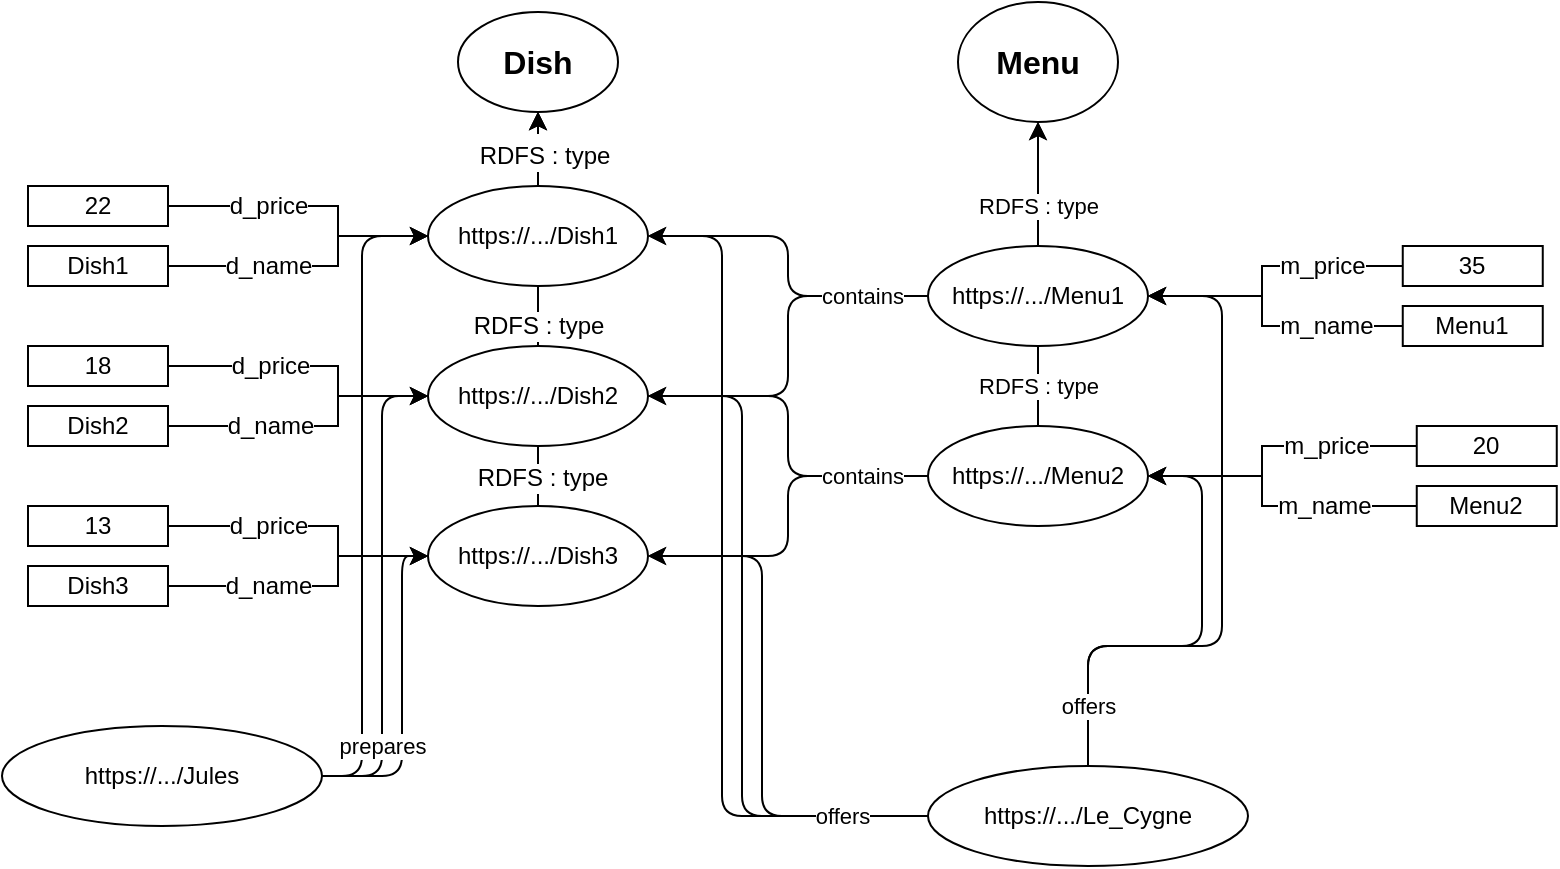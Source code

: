<mxfile version="13.0.9">
    <diagram id="6hGFLwfOUW9BJ-s0fimq" name="Page-1">
        <mxGraphModel dx="391" dy="276" grid="1" gridSize="10" guides="1" tooltips="1" connect="1" arrows="1" fold="1" page="1" pageScale="1" pageWidth="827" pageHeight="1169" math="0" shadow="0">
            <root>
                <mxCell id="0"/>
                <mxCell id="1" parent="0"/>
                <mxCell id="69" style="edgeStyle=orthogonalEdgeStyle;rounded=1;orthogonalLoop=1;jettySize=auto;html=1;entryX=0.5;entryY=1;entryDx=0;entryDy=0;fontSize=16;" parent="1" source="2" target="63" edge="1">
                    <mxGeometry relative="1" as="geometry"/>
                </mxCell>
                <mxCell id="68" style="edgeStyle=orthogonalEdgeStyle;rounded=1;orthogonalLoop=1;jettySize=auto;html=1;entryX=0.5;entryY=1;entryDx=0;entryDy=0;fontSize=16;" parent="1" source="3" target="63" edge="1">
                    <mxGeometry relative="1" as="geometry"/>
                </mxCell>
                <mxCell id="67" value="RDFS : type" style="edgeStyle=orthogonalEdgeStyle;rounded=1;orthogonalLoop=1;jettySize=auto;html=1;fontSize=12;" parent="1" edge="1">
                    <mxGeometry x="-0.086" relative="1" as="geometry">
                        <mxPoint x="318" y="440" as="sourcePoint"/>
                        <mxPoint x="318" y="243" as="targetPoint"/>
                        <Array as="points">
                            <mxPoint x="318" y="340"/>
                            <mxPoint x="318" y="340"/>
                        </Array>
                        <mxPoint as="offset"/>
                    </mxGeometry>
                </mxCell>
                <mxCell id="70" value="&lt;font style=&quot;font-size: 12px&quot;&gt;RDFS : type&lt;/font&gt;" style="edgeLabel;html=1;align=center;verticalAlign=middle;resizable=0;points=[];fontSize=16;" parent="67" vertex="1" connectable="0">
                    <mxGeometry x="0.795" y="-3" relative="1" as="geometry">
                        <mxPoint as="offset"/>
                    </mxGeometry>
                </mxCell>
                <mxCell id="72" value="RDFS : type" style="edgeLabel;html=1;align=center;verticalAlign=middle;resizable=0;points=[];fontSize=12;" parent="67" vertex="1" connectable="0">
                    <mxGeometry x="0.015" y="-86" relative="1" as="geometry">
                        <mxPoint x="-84" y="86" as="offset"/>
                    </mxGeometry>
                </mxCell>
                <mxCell id="4" value="https://.../Dish3" style="ellipse;whiteSpace=wrap;html=1;" parent="1" vertex="1">
                    <mxGeometry x="263" y="440" width="110" height="50" as="geometry"/>
                </mxCell>
                <mxCell id="15" style="edgeStyle=orthogonalEdgeStyle;rounded=1;orthogonalLoop=1;jettySize=auto;html=1;" parent="1" source="5" target="2" edge="1">
                    <mxGeometry relative="1" as="geometry"/>
                </mxCell>
                <mxCell id="16" value="contains" style="edgeStyle=orthogonalEdgeStyle;rounded=1;orthogonalLoop=1;jettySize=auto;html=1;entryX=1;entryY=0.5;entryDx=0;entryDy=0;" parent="1" source="5" target="3" edge="1">
                    <mxGeometry x="-0.653" relative="1" as="geometry">
                        <mxPoint as="offset"/>
                    </mxGeometry>
                </mxCell>
                <mxCell id="65" style="edgeStyle=orthogonalEdgeStyle;rounded=1;orthogonalLoop=1;jettySize=auto;html=1;entryX=0.5;entryY=1;entryDx=0;entryDy=0;" parent="1" source="5" target="62" edge="1">
                    <mxGeometry relative="1" as="geometry">
                        <mxPoint x="568" y="260" as="targetPoint"/>
                    </mxGeometry>
                </mxCell>
                <mxCell id="13" style="edgeStyle=orthogonalEdgeStyle;rounded=1;orthogonalLoop=1;jettySize=auto;html=1;entryX=1;entryY=0.5;entryDx=0;entryDy=0;" parent="1" source="6" target="3" edge="1">
                    <mxGeometry relative="1" as="geometry"/>
                </mxCell>
                <mxCell id="14" value="contains" style="edgeStyle=orthogonalEdgeStyle;rounded=1;orthogonalLoop=1;jettySize=auto;html=1;" parent="1" source="6" target="4" edge="1">
                    <mxGeometry x="-0.633" relative="1" as="geometry">
                        <mxPoint as="offset"/>
                    </mxGeometry>
                </mxCell>
                <mxCell id="64" value="RDFS : type" style="edgeStyle=orthogonalEdgeStyle;rounded=1;orthogonalLoop=1;jettySize=auto;html=1;" parent="1" source="6" target="62" edge="1">
                    <mxGeometry x="-0.737" relative="1" as="geometry">
                        <mxPoint as="offset"/>
                    </mxGeometry>
                </mxCell>
                <mxCell id="66" value="RDFS : type" style="edgeLabel;html=1;align=center;verticalAlign=middle;resizable=0;points=[];" parent="64" vertex="1" connectable="0">
                    <mxGeometry x="0.453" y="-1" relative="1" as="geometry">
                        <mxPoint x="-1" y="0.28" as="offset"/>
                    </mxGeometry>
                </mxCell>
                <mxCell id="6" value="https://.../Menu2" style="ellipse;whiteSpace=wrap;html=1;" parent="1" vertex="1">
                    <mxGeometry x="513" y="400" width="110" height="50" as="geometry"/>
                </mxCell>
                <mxCell id="49" style="edgeStyle=orthogonalEdgeStyle;rounded=1;orthogonalLoop=1;jettySize=auto;html=1;" parent="1" source="9" target="2" edge="1">
                    <mxGeometry relative="1" as="geometry">
                        <Array as="points">
                            <mxPoint x="410" y="595"/>
                            <mxPoint x="410" y="305"/>
                        </Array>
                    </mxGeometry>
                </mxCell>
                <mxCell id="50" style="edgeStyle=orthogonalEdgeStyle;rounded=1;orthogonalLoop=1;jettySize=auto;html=1;entryX=0;entryY=0.5;entryDx=0;entryDy=0;" parent="1" source="9" target="3" edge="1">
                    <mxGeometry relative="1" as="geometry">
                        <Array as="points">
                            <mxPoint x="420" y="595"/>
                            <mxPoint x="420" y="385"/>
                        </Array>
                    </mxGeometry>
                </mxCell>
                <mxCell id="51" value="offers" style="edgeStyle=orthogonalEdgeStyle;rounded=1;orthogonalLoop=1;jettySize=auto;html=1;entryX=1;entryY=0.5;entryDx=0;entryDy=0;" parent="1" source="9" target="4" edge="1">
                    <mxGeometry x="-0.681" relative="1" as="geometry">
                        <Array as="points">
                            <mxPoint x="430" y="595"/>
                            <mxPoint x="430" y="465"/>
                        </Array>
                        <mxPoint x="400" y="465" as="targetPoint"/>
                        <mxPoint as="offset"/>
                    </mxGeometry>
                </mxCell>
                <mxCell id="73" style="edgeStyle=orthogonalEdgeStyle;rounded=1;orthogonalLoop=1;jettySize=auto;html=1;entryX=1;entryY=0.5;entryDx=0;entryDy=0;" edge="1" parent="1" source="9" target="5">
                    <mxGeometry relative="1" as="geometry">
                        <Array as="points">
                            <mxPoint x="593" y="510"/>
                            <mxPoint x="660" y="510"/>
                            <mxPoint x="660" y="335"/>
                        </Array>
                    </mxGeometry>
                </mxCell>
                <mxCell id="74" value="offers" style="edgeStyle=orthogonalEdgeStyle;rounded=1;orthogonalLoop=1;jettySize=auto;html=1;entryX=1;entryY=0.5;entryDx=0;entryDy=0;" edge="1" parent="1" source="9" target="6">
                    <mxGeometry x="-0.738" relative="1" as="geometry">
                        <mxPoint x="650" y="460" as="targetPoint"/>
                        <Array as="points">
                            <mxPoint x="593" y="510"/>
                            <mxPoint x="650" y="510"/>
                            <mxPoint x="650" y="425"/>
                        </Array>
                        <mxPoint as="offset"/>
                    </mxGeometry>
                </mxCell>
                <mxCell id="9" value="https://.../Le_Cygne" style="ellipse;whiteSpace=wrap;html=1;" parent="1" vertex="1">
                    <mxGeometry x="513" y="570" width="160" height="50" as="geometry"/>
                </mxCell>
                <mxCell id="23" style="edgeStyle=orthogonalEdgeStyle;rounded=0;orthogonalLoop=1;jettySize=auto;html=1;" parent="1" source="19" target="2" edge="1">
                    <mxGeometry relative="1" as="geometry">
                        <Array as="points">
                            <mxPoint x="218" y="290"/>
                            <mxPoint x="218" y="305"/>
                        </Array>
                    </mxGeometry>
                </mxCell>
                <mxCell id="34" value="&lt;span style=&quot;font-size: 12px&quot;&gt;d_price&lt;/span&gt;" style="edgeLabel;html=1;align=center;verticalAlign=middle;resizable=0;points=[];" parent="23" vertex="1" connectable="0">
                    <mxGeometry x="-0.26" y="-2" relative="1" as="geometry">
                        <mxPoint x="-3.33" y="-2" as="offset"/>
                    </mxGeometry>
                </mxCell>
                <mxCell id="19" value="22" style="rounded=0;whiteSpace=wrap;html=1;" parent="1" vertex="1">
                    <mxGeometry x="63" y="280" width="70" height="20" as="geometry"/>
                </mxCell>
                <mxCell id="24" value="&lt;span style=&quot;font-size: 12px&quot;&gt;d_name&lt;/span&gt;" style="edgeStyle=orthogonalEdgeStyle;rounded=0;orthogonalLoop=1;jettySize=auto;html=1;entryX=0;entryY=0.5;entryDx=0;entryDy=0;" parent="1" source="20" target="2" edge="1">
                    <mxGeometry x="-0.31" relative="1" as="geometry">
                        <Array as="points">
                            <mxPoint x="218" y="320"/>
                            <mxPoint x="218" y="305"/>
                        </Array>
                        <mxPoint as="offset"/>
                    </mxGeometry>
                </mxCell>
                <mxCell id="20" value="Dish1" style="rounded=0;whiteSpace=wrap;html=1;" parent="1" vertex="1">
                    <mxGeometry x="63" y="310" width="70" height="20" as="geometry"/>
                </mxCell>
                <mxCell id="40" style="edgeStyle=orthogonalEdgeStyle;rounded=0;orthogonalLoop=1;jettySize=auto;html=1;entryX=1;entryY=0.5;entryDx=0;entryDy=0;" parent="1" source="21" target="5" edge="1">
                    <mxGeometry relative="1" as="geometry">
                        <Array as="points">
                            <mxPoint x="680" y="320"/>
                            <mxPoint x="680" y="335"/>
                        </Array>
                    </mxGeometry>
                </mxCell>
                <mxCell id="45" value="&lt;span style=&quot;font-size: 12px&quot;&gt;m_price&lt;/span&gt;" style="edgeLabel;html=1;align=center;verticalAlign=middle;resizable=0;points=[];" parent="40" vertex="1" connectable="0">
                    <mxGeometry x="0.207" y="47" relative="1" as="geometry">
                        <mxPoint x="30.45" y="-62" as="offset"/>
                    </mxGeometry>
                </mxCell>
                <mxCell id="21" value="35" style="rounded=0;whiteSpace=wrap;html=1;" parent="1" vertex="1">
                    <mxGeometry x="750.38" y="310" width="70" height="20" as="geometry"/>
                </mxCell>
                <mxCell id="39" style="edgeStyle=orthogonalEdgeStyle;rounded=0;orthogonalLoop=1;jettySize=auto;html=1;entryX=1;entryY=0.5;entryDx=0;entryDy=0;" parent="1" source="22" target="5" edge="1">
                    <mxGeometry relative="1" as="geometry">
                        <Array as="points">
                            <mxPoint x="680" y="350"/>
                            <mxPoint x="680" y="335"/>
                        </Array>
                    </mxGeometry>
                </mxCell>
                <mxCell id="46" value="&lt;span style=&quot;font-size: 12px&quot;&gt;m_name&lt;/span&gt;" style="edgeLabel;html=1;align=center;verticalAlign=middle;resizable=0;points=[];" parent="39" vertex="1" connectable="0">
                    <mxGeometry x="-0.185" relative="1" as="geometry">
                        <mxPoint x="19.14" y="-0.03" as="offset"/>
                    </mxGeometry>
                </mxCell>
                <mxCell id="22" value="Menu1" style="rounded=0;whiteSpace=wrap;html=1;" parent="1" vertex="1">
                    <mxGeometry x="750.38" y="340" width="70" height="20" as="geometry"/>
                </mxCell>
                <mxCell id="29" style="edgeStyle=orthogonalEdgeStyle;rounded=0;orthogonalLoop=1;jettySize=auto;html=1;entryX=0;entryY=0.5;entryDx=0;entryDy=0;" parent="1" source="25" target="3" edge="1">
                    <mxGeometry relative="1" as="geometry">
                        <Array as="points">
                            <mxPoint x="218" y="370"/>
                            <mxPoint x="218" y="385"/>
                        </Array>
                    </mxGeometry>
                </mxCell>
                <mxCell id="35" value="&lt;span style=&quot;font-size: 12px&quot;&gt;d_price&lt;/span&gt;" style="edgeLabel;html=1;align=center;verticalAlign=middle;resizable=0;points=[];" parent="29" vertex="1" connectable="0">
                    <mxGeometry x="-0.524" y="1" relative="1" as="geometry">
                        <mxPoint x="15.83" y="1" as="offset"/>
                    </mxGeometry>
                </mxCell>
                <mxCell id="25" value="18" style="rounded=0;whiteSpace=wrap;html=1;" parent="1" vertex="1">
                    <mxGeometry x="63" y="360" width="70" height="20" as="geometry"/>
                </mxCell>
                <mxCell id="30" style="edgeStyle=orthogonalEdgeStyle;rounded=0;orthogonalLoop=1;jettySize=auto;html=1;" parent="1" source="26" target="3" edge="1">
                    <mxGeometry relative="1" as="geometry">
                        <Array as="points">
                            <mxPoint x="218" y="400"/>
                            <mxPoint x="218" y="385"/>
                        </Array>
                    </mxGeometry>
                </mxCell>
                <mxCell id="36" value="&lt;span style=&quot;font-size: 12px&quot;&gt;d_name&lt;/span&gt;" style="edgeLabel;html=1;align=center;verticalAlign=middle;resizable=0;points=[];" parent="30" vertex="1" connectable="0">
                    <mxGeometry x="-0.248" y="-2" relative="1" as="geometry">
                        <mxPoint x="-4.17" y="-2" as="offset"/>
                    </mxGeometry>
                </mxCell>
                <mxCell id="26" value="Dish2" style="rounded=0;whiteSpace=wrap;html=1;" parent="1" vertex="1">
                    <mxGeometry x="63" y="390" width="70" height="20" as="geometry"/>
                </mxCell>
                <mxCell id="31" style="edgeStyle=orthogonalEdgeStyle;rounded=0;orthogonalLoop=1;jettySize=auto;html=1;entryX=0;entryY=0.5;entryDx=0;entryDy=0;" parent="1" source="27" target="4" edge="1">
                    <mxGeometry relative="1" as="geometry">
                        <Array as="points">
                            <mxPoint x="218" y="450"/>
                            <mxPoint x="218" y="465"/>
                        </Array>
                    </mxGeometry>
                </mxCell>
                <mxCell id="37" value="&lt;span style=&quot;font-size: 12px&quot;&gt;d_price&lt;/span&gt;" style="edgeLabel;html=1;align=center;verticalAlign=middle;resizable=0;points=[];" parent="31" vertex="1" connectable="0">
                    <mxGeometry x="-0.501" relative="1" as="geometry">
                        <mxPoint x="14.17" as="offset"/>
                    </mxGeometry>
                </mxCell>
                <mxCell id="27" value="13" style="rounded=0;whiteSpace=wrap;html=1;" parent="1" vertex="1">
                    <mxGeometry x="63" y="440" width="70" height="20" as="geometry"/>
                </mxCell>
                <mxCell id="32" style="edgeStyle=orthogonalEdgeStyle;rounded=0;orthogonalLoop=1;jettySize=auto;html=1;entryX=0;entryY=0.5;entryDx=0;entryDy=0;" parent="1" source="28" target="4" edge="1">
                    <mxGeometry relative="1" as="geometry">
                        <Array as="points">
                            <mxPoint x="218" y="480"/>
                            <mxPoint x="218" y="465"/>
                        </Array>
                    </mxGeometry>
                </mxCell>
                <mxCell id="38" value="&lt;span style=&quot;font-size: 12px&quot;&gt;d_name&lt;/span&gt;" style="edgeLabel;html=1;align=center;verticalAlign=middle;resizable=0;points=[];" parent="32" vertex="1" connectable="0">
                    <mxGeometry x="-0.191" y="-1" relative="1" as="geometry">
                        <mxPoint x="-8.33" y="-1" as="offset"/>
                    </mxGeometry>
                </mxCell>
                <mxCell id="28" value="Dish3" style="rounded=0;whiteSpace=wrap;html=1;" parent="1" vertex="1">
                    <mxGeometry x="63" y="470" width="70" height="20" as="geometry"/>
                </mxCell>
                <mxCell id="43" style="edgeStyle=orthogonalEdgeStyle;rounded=0;orthogonalLoop=1;jettySize=auto;html=1;" parent="1" source="41" target="6" edge="1">
                    <mxGeometry relative="1" as="geometry">
                        <Array as="points">
                            <mxPoint x="680" y="410"/>
                            <mxPoint x="680" y="425"/>
                        </Array>
                    </mxGeometry>
                </mxCell>
                <mxCell id="47" value="&lt;span style=&quot;font-size: 12px&quot;&gt;m_price&lt;/span&gt;" style="edgeLabel;html=1;align=center;verticalAlign=middle;resizable=0;points=[];" parent="43" vertex="1" connectable="0">
                    <mxGeometry x="-0.267" relative="1" as="geometry">
                        <mxPoint x="9.29" y="-0.03" as="offset"/>
                    </mxGeometry>
                </mxCell>
                <mxCell id="41" value="20" style="rounded=0;whiteSpace=wrap;html=1;" parent="1" vertex="1">
                    <mxGeometry x="757.38" y="400" width="70" height="20" as="geometry"/>
                </mxCell>
                <mxCell id="44" style="edgeStyle=orthogonalEdgeStyle;rounded=0;orthogonalLoop=1;jettySize=auto;html=1;entryX=1;entryY=0.5;entryDx=0;entryDy=0;" parent="1" source="42" target="6" edge="1">
                    <mxGeometry relative="1" as="geometry">
                        <Array as="points">
                            <mxPoint x="680" y="440"/>
                            <mxPoint x="680" y="425"/>
                        </Array>
                    </mxGeometry>
                </mxCell>
                <mxCell id="48" value="&lt;span style=&quot;font-size: 12px&quot;&gt;m_name&lt;/span&gt;" style="edgeLabel;html=1;align=center;verticalAlign=middle;resizable=0;points=[];" parent="44" vertex="1" connectable="0">
                    <mxGeometry x="-0.196" y="-3" relative="1" as="geometry">
                        <mxPoint x="13.86" y="2.97" as="offset"/>
                    </mxGeometry>
                </mxCell>
                <mxCell id="42" value="Menu2" style="rounded=0;whiteSpace=wrap;html=1;" parent="1" vertex="1">
                    <mxGeometry x="757.38" y="430" width="70" height="20" as="geometry"/>
                </mxCell>
                <mxCell id="59" style="edgeStyle=orthogonalEdgeStyle;rounded=1;orthogonalLoop=1;jettySize=auto;html=1;entryX=0;entryY=0.5;entryDx=0;entryDy=0;" parent="1" source="57" target="3" edge="1">
                    <mxGeometry relative="1" as="geometry">
                        <Array as="points">
                            <mxPoint x="240" y="575"/>
                            <mxPoint x="240" y="385"/>
                        </Array>
                    </mxGeometry>
                </mxCell>
                <mxCell id="60" style="edgeStyle=orthogonalEdgeStyle;rounded=1;orthogonalLoop=1;jettySize=auto;html=1;entryX=0;entryY=0.5;entryDx=0;entryDy=0;" parent="1" source="57" target="2" edge="1">
                    <mxGeometry relative="1" as="geometry">
                        <Array as="points">
                            <mxPoint x="230" y="575"/>
                            <mxPoint x="230" y="305"/>
                        </Array>
                    </mxGeometry>
                </mxCell>
                <mxCell id="57" value="https://.../Jules" style="ellipse;whiteSpace=wrap;html=1;" parent="1" vertex="1">
                    <mxGeometry x="50" y="550" width="160" height="50" as="geometry"/>
                </mxCell>
                <mxCell id="62" value="&lt;font style=&quot;font-size: 16px;&quot;&gt;Menu&lt;/font&gt;" style="ellipse;whiteSpace=wrap;html=1;fontStyle=1;fontSize=16;" parent="1" vertex="1">
                    <mxGeometry x="528" y="188" width="80" height="60" as="geometry"/>
                </mxCell>
                <mxCell id="63" value="&lt;font style=&quot;font-size: 16px;&quot;&gt;Dish&lt;/font&gt;" style="ellipse;whiteSpace=wrap;html=1;fontStyle=1;fontSize=16;" parent="1" vertex="1">
                    <mxGeometry x="278" y="193" width="80" height="50" as="geometry"/>
                </mxCell>
                <mxCell id="5" value="https://.../Menu1" style="ellipse;whiteSpace=wrap;html=1;" parent="1" vertex="1">
                    <mxGeometry x="513" y="310" width="110" height="50" as="geometry"/>
                </mxCell>
                <mxCell id="2" value="https://.../Dish1" style="ellipse;whiteSpace=wrap;html=1;" parent="1" vertex="1">
                    <mxGeometry x="263" y="280" width="110" height="50" as="geometry"/>
                </mxCell>
                <mxCell id="3" value="https://.../Dish2" style="ellipse;whiteSpace=wrap;html=1;" parent="1" vertex="1">
                    <mxGeometry x="263" y="360" width="110" height="50" as="geometry"/>
                </mxCell>
                <mxCell id="58" value="prepares" style="edgeStyle=orthogonalEdgeStyle;rounded=1;orthogonalLoop=1;jettySize=auto;html=1;entryX=0;entryY=0.5;entryDx=0;entryDy=0;" parent="1" source="57" target="4" edge="1">
                    <mxGeometry x="-0.632" y="15" relative="1" as="geometry">
                        <Array as="points">
                            <mxPoint x="250" y="575"/>
                            <mxPoint x="250" y="465"/>
                        </Array>
                        <mxPoint as="offset"/>
                    </mxGeometry>
                </mxCell>
            </root>
        </mxGraphModel>
    </diagram>
</mxfile>